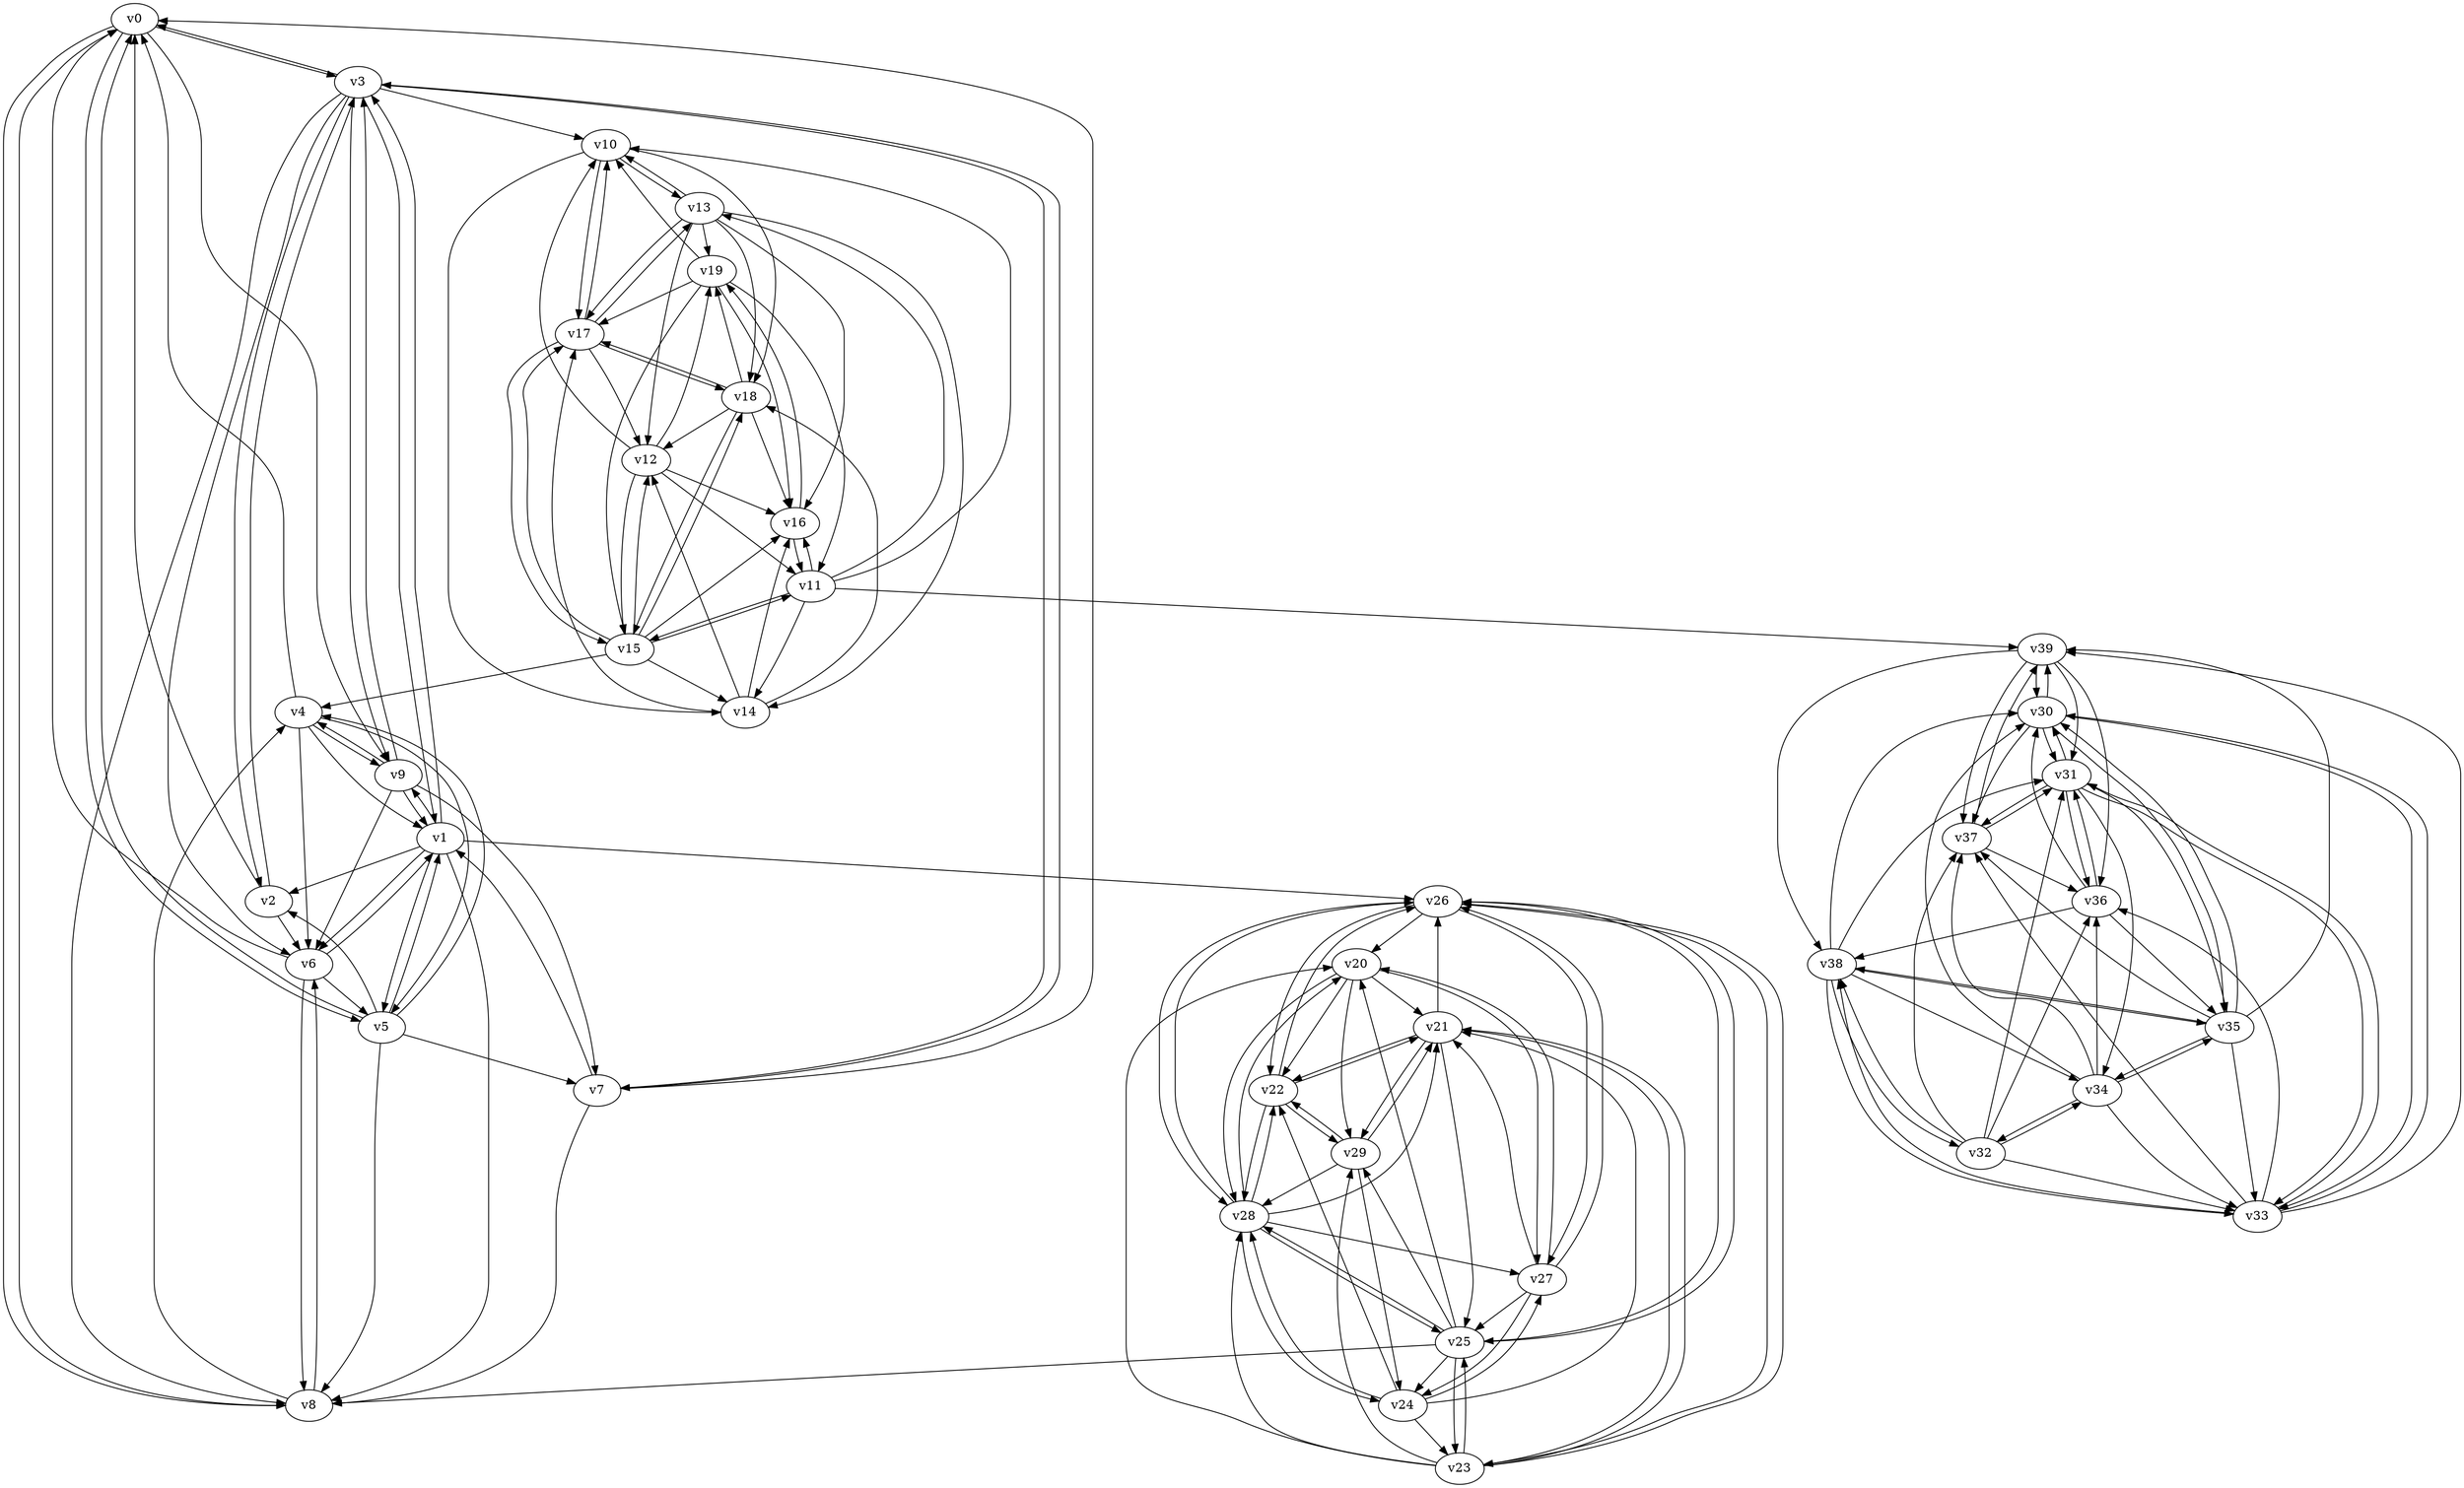 digraph buchi_test049 {
    v0 [name="v0", player=0, priority=1];
    v1 [name="v1", player=1, priority=0];
    v2 [name="v2", player=0, priority=0];
    v3 [name="v3", player=0, priority=1];
    v4 [name="v4", player=0, priority=0];
    v5 [name="v5", player=1, priority=1];
    v6 [name="v6", player=1, priority=1];
    v7 [name="v7", player=1, priority=1];
    v8 [name="v8", player=1, priority=1];
    v9 [name="v9", player=1, priority=0];
    v10 [name="v10", player=0, priority=1];
    v11 [name="v11", player=0, priority=0];
    v12 [name="v12", player=0, priority=0];
    v13 [name="v13", player=1, priority=0];
    v14 [name="v14", player=1, priority=1];
    v15 [name="v15", player=0, priority=0];
    v16 [name="v16", player=1, priority=0];
    v17 [name="v17", player=1, priority=1];
    v18 [name="v18", player=0, priority=1];
    v19 [name="v19", player=1, priority=1];
    v20 [name="v20", player=1, priority=0];
    v21 [name="v21", player=1, priority=0];
    v22 [name="v22", player=0, priority=0];
    v23 [name="v23", player=1, priority=0];
    v24 [name="v24", player=1, priority=0];
    v25 [name="v25", player=0, priority=0];
    v26 [name="v26", player=1, priority=1];
    v27 [name="v27", player=0, priority=1];
    v28 [name="v28", player=1, priority=0];
    v29 [name="v29", player=1, priority=0];
    v30 [name="v30", player=1, priority=1];
    v31 [name="v31", player=1, priority=0];
    v32 [name="v32", player=0, priority=0];
    v33 [name="v33", player=1, priority=1];
    v34 [name="v34", player=1, priority=1];
    v35 [name="v35", player=1, priority=1];
    v36 [name="v36", player=0, priority=1];
    v37 [name="v37", player=1, priority=0];
    v38 [name="v38", player=0, priority=0];
    v39 [name="v39", player=1, priority=0];
    v25 -> v23;
    v32 -> v37;
    v4 -> v0;
    v18 -> v17;
    v33 -> v36;
    v35 -> v33;
    v4 -> v9;
    v5 -> v1;
    v8 -> v0;
    v17 -> v12;
    v20 -> v29;
    v22 -> v26;
    v23 -> v25;
    v0 -> v5;
    v28 -> v21;
    v34 -> v37;
    v11 -> v14;
    v7 -> v1;
    v13 -> v17;
    v15 -> v14;
    v26 -> v23;
    v30 -> v39;
    v18 -> v19;
    v33 -> v38;
    v3 -> v6;
    v20 -> v22;
    v9 -> v1;
    v19 -> v11;
    v22 -> v28;
    v34 -> v30;
    v11 -> v16;
    v1 -> v8;
    v13 -> v10;
    v7 -> v3;
    v13 -> v19;
    v15 -> v16;
    v18 -> v12;
    v24 -> v28;
    v26 -> v25;
    v33 -> v31;
    v1 -> v26;
    v35 -> v37;
    v3 -> v8;
    v8 -> v4;
    v22 -> v21;
    v9 -> v3;
    v14 -> v17;
    v23 -> v20;
    v31 -> v33;
    v39 -> v37;
    v23 -> v29;
    v0 -> v9;
    v13 -> v12;
    v24 -> v21;
    v15 -> v18;
    v25 -> v20;
    v35 -> v30;
    v25 -> v29;
    v11 -> v39;
    v3 -> v1;
    v39 -> v30;
    v38 -> v32;
    v3 -> v10;
    v5 -> v7;
    v21 -> v25;
    v31 -> v35;
    v1 -> v3;
    v13 -> v14;
    v15 -> v11;
    v24 -> v23;
    v26 -> v20;
    v16 -> v19;
    v18 -> v16;
    v29 -> v22;
    v5 -> v0;
    v12 -> v15;
    v14 -> v12;
    v20 -> v28;
    v38 -> v34;
    v9 -> v7;
    v31 -> v37;
    v1 -> v5;
    v27 -> v24;
    v6 -> v1;
    v15 -> v4;
    v7 -> v0;
    v10 -> v17;
    v13 -> v16;
    v25 -> v24;
    v33 -> v37;
    v29 -> v24;
    v5 -> v2;
    v20 -> v21;
    v31 -> v30;
    v21 -> v29;
    v23 -> v26;
    v34 -> v32;
    v27 -> v26;
    v2 -> v6;
    v28 -> v25;
    v36 -> v38;
    v13 -> v18;
    v25 -> v8;
    v30 -> v31;
    v33 -> v30;
    v25 -> v26;
    v32 -> v34;
    v12 -> v10;
    v3 -> v7;
    v5 -> v4;
    v4 -> v6;
    v21 -> v22;
    v12 -> v19;
    v14 -> v16;
    v26 -> v27;
    v35 -> v39;
    v23 -> v28;
    v8 -> v6;
    v17 -> v18;
    v19 -> v15;
    v36 -> v31;
    v1 -> v9;
    v28 -> v27;
    v37 -> v39;
    v30 -> v33;
    v25 -> v28;
    v6 -> v8;
    v3 -> v0;
    v32 -> v36;
    v38 -> v31;
    v3 -> v9;
    v29 -> v28;
    v23 -> v21;
    v14 -> v18;
    v1 -> v2;
    v27 -> v21;
    v28 -> v20;
    v19 -> v17;
    v10 -> v14;
    v34 -> v36;
    v11 -> v13;
    v30 -> v35;
    v26 -> v22;
    v3 -> v2;
    v29 -> v21;
    v4 -> v1;
    v32 -> v38;
    v35 -> v34;
    v38 -> v33;
    v21 -> v26;
    v17 -> v13;
    v19 -> v10;
    v2 -> v3;
    v28 -> v22;
    v36 -> v35;
    v11 -> v15;
    v30 -> v37;
    v32 -> v31;
    v24 -> v27;
    v33 -> v39;
    v12 -> v16;
    v38 -> v35;
    v39 -> v36;
    v17 -> v15;
    v22 -> v29;
    v1 -> v6;
    v0 -> v8;
    v27 -> v25;
    v28 -> v24;
    v10 -> v18;
    v37 -> v36;
    v6 -> v5;
    v15 -> v17;
    v32 -> v33;
    v4 -> v5;
    v35 -> v38;
    v39 -> v38;
    v9 -> v4;
    v31 -> v34;
    v34 -> v33;
    v36 -> v30;
    v11 -> v10;
    v28 -> v26;
    v24 -> v22;
    v18 -> v15;
    v12 -> v11;
    v26 -> v28;
    v38 -> v30;
    v21 -> v23;
    v39 -> v31;
    v5 -> v8;
    v17 -> v10;
    v20 -> v27;
    v9 -> v6;
    v0 -> v3;
    v2 -> v0;
    v19 -> v16;
    v10 -> v13;
    v27 -> v20;
    v31 -> v36;
    v34 -> v35;
    v37 -> v31;
    v6 -> v0;
    v15 -> v12;
    v16 -> v11;
    v7 -> v8;
}
